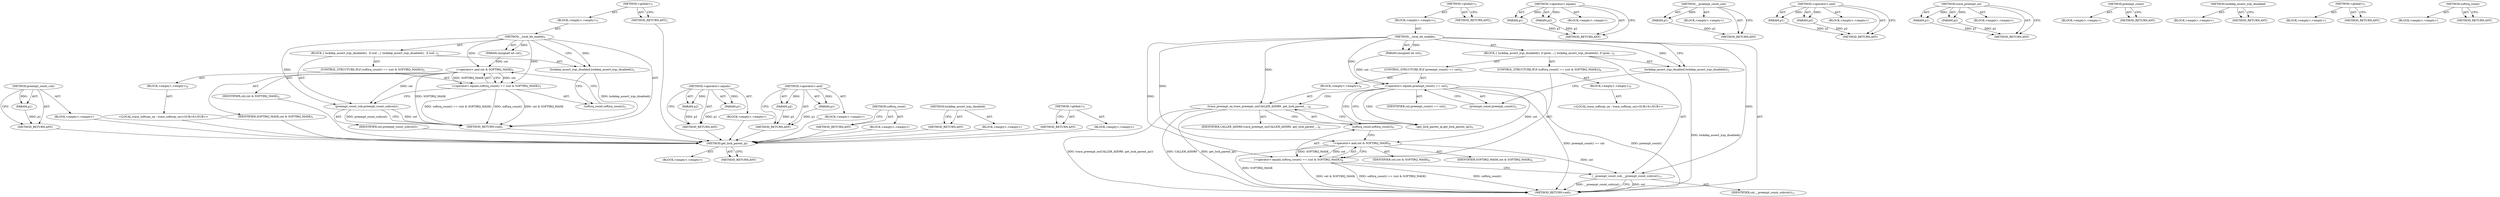 digraph "softirq_count" {
vulnerable_57 [label=<(METHOD,preempt_count_sub)>];
vulnerable_58 [label=<(PARAM,p1)>];
vulnerable_59 [label=<(BLOCK,&lt;empty&gt;,&lt;empty&gt;)>];
vulnerable_60 [label=<(METHOD_RETURN,ANY)>];
vulnerable_6 [label=<(METHOD,&lt;global&gt;)<SUB>1</SUB>>];
vulnerable_7 [label=<(BLOCK,&lt;empty&gt;,&lt;empty&gt;)<SUB>1</SUB>>];
vulnerable_8 [label=<(METHOD,__local_bh_enable)<SUB>1</SUB>>];
vulnerable_9 [label=<(PARAM,unsigned int cnt)<SUB>1</SUB>>];
vulnerable_10 [label=<(BLOCK,{
 	lockdep_assert_irqs_disabled();
 
 	if (sof...,{
 	lockdep_assert_irqs_disabled();
 
 	if (sof...)<SUB>2</SUB>>];
vulnerable_11 [label=<(lockdep_assert_irqs_disabled,lockdep_assert_irqs_disabled())<SUB>3</SUB>>];
vulnerable_12 [label=<(CONTROL_STRUCTURE,IF,if (softirq_count() == (cnt &amp; SOFTIRQ_MASK)))<SUB>5</SUB>>];
vulnerable_13 [label=<(&lt;operator&gt;.equals,softirq_count() == (cnt &amp; SOFTIRQ_MASK))<SUB>5</SUB>>];
vulnerable_14 [label=<(softirq_count,softirq_count())<SUB>5</SUB>>];
vulnerable_15 [label=<(&lt;operator&gt;.and,cnt &amp; SOFTIRQ_MASK)<SUB>5</SUB>>];
vulnerable_16 [label=<(IDENTIFIER,cnt,cnt &amp; SOFTIRQ_MASK)<SUB>5</SUB>>];
vulnerable_17 [label=<(IDENTIFIER,SOFTIRQ_MASK,cnt &amp; SOFTIRQ_MASK)<SUB>5</SUB>>];
vulnerable_18 [label=<(BLOCK,&lt;empty&gt;,&lt;empty&gt;)<SUB>6</SUB>>];
vulnerable_19 [label="<(LOCAL,trace_softirqs_on : trace_softirqs_on)<SUB>6</SUB>>"];
vulnerable_20 [label=<(preempt_count_sub,preempt_count_sub(cnt))<SUB>7</SUB>>];
vulnerable_21 [label=<(IDENTIFIER,cnt,preempt_count_sub(cnt))<SUB>7</SUB>>];
vulnerable_22 [label=<(METHOD_RETURN,void)<SUB>1</SUB>>];
vulnerable_24 [label=<(METHOD_RETURN,ANY)<SUB>1</SUB>>];
vulnerable_44 [label=<(METHOD,&lt;operator&gt;.equals)>];
vulnerable_45 [label=<(PARAM,p1)>];
vulnerable_46 [label=<(PARAM,p2)>];
vulnerable_47 [label=<(BLOCK,&lt;empty&gt;,&lt;empty&gt;)>];
vulnerable_48 [label=<(METHOD_RETURN,ANY)>];
vulnerable_52 [label=<(METHOD,&lt;operator&gt;.and)>];
vulnerable_53 [label=<(PARAM,p1)>];
vulnerable_54 [label=<(PARAM,p2)>];
vulnerable_55 [label=<(BLOCK,&lt;empty&gt;,&lt;empty&gt;)>];
vulnerable_56 [label=<(METHOD_RETURN,ANY)>];
vulnerable_49 [label=<(METHOD,softirq_count)>];
vulnerable_50 [label=<(BLOCK,&lt;empty&gt;,&lt;empty&gt;)>];
vulnerable_51 [label=<(METHOD_RETURN,ANY)>];
vulnerable_41 [label=<(METHOD,lockdep_assert_irqs_disabled)>];
vulnerable_42 [label=<(BLOCK,&lt;empty&gt;,&lt;empty&gt;)>];
vulnerable_43 [label=<(METHOD_RETURN,ANY)>];
vulnerable_35 [label=<(METHOD,&lt;global&gt;)<SUB>1</SUB>>];
vulnerable_36 [label=<(BLOCK,&lt;empty&gt;,&lt;empty&gt;)>];
vulnerable_37 [label=<(METHOD_RETURN,ANY)>];
fixed_65 [label=<(METHOD,get_lock_parent_ip)>];
fixed_66 [label=<(BLOCK,&lt;empty&gt;,&lt;empty&gt;)>];
fixed_67 [label=<(METHOD_RETURN,ANY)>];
fixed_6 [label=<(METHOD,&lt;global&gt;)<SUB>1</SUB>>];
fixed_7 [label=<(BLOCK,&lt;empty&gt;,&lt;empty&gt;)<SUB>1</SUB>>];
fixed_8 [label=<(METHOD,__local_bh_enable)<SUB>1</SUB>>];
fixed_9 [label=<(PARAM,unsigned int cnt)<SUB>1</SUB>>];
fixed_10 [label=<(BLOCK,{
 	lockdep_assert_irqs_disabled();
 
	if (pree...,{
 	lockdep_assert_irqs_disabled();
 
	if (pree...)<SUB>2</SUB>>];
fixed_11 [label=<(lockdep_assert_irqs_disabled,lockdep_assert_irqs_disabled())<SUB>3</SUB>>];
fixed_12 [label=<(CONTROL_STRUCTURE,IF,if (preempt_count() == cnt))<SUB>5</SUB>>];
fixed_13 [label=<(&lt;operator&gt;.equals,preempt_count() == cnt)<SUB>5</SUB>>];
fixed_14 [label=<(preempt_count,preempt_count())<SUB>5</SUB>>];
fixed_15 [label=<(IDENTIFIER,cnt,preempt_count() == cnt)<SUB>5</SUB>>];
fixed_16 [label=<(BLOCK,&lt;empty&gt;,&lt;empty&gt;)<SUB>6</SUB>>];
fixed_17 [label=<(trace_preempt_on,trace_preempt_on(CALLER_ADDR0, get_lock_parent_...)<SUB>6</SUB>>];
fixed_18 [label=<(IDENTIFIER,CALLER_ADDR0,trace_preempt_on(CALLER_ADDR0, get_lock_parent_...)<SUB>6</SUB>>];
fixed_19 [label=<(get_lock_parent_ip,get_lock_parent_ip())<SUB>6</SUB>>];
fixed_20 [label=<(CONTROL_STRUCTURE,IF,if (softirq_count() == (cnt &amp; SOFTIRQ_MASK)))<SUB>8</SUB>>];
fixed_21 [label=<(&lt;operator&gt;.equals,softirq_count() == (cnt &amp; SOFTIRQ_MASK))<SUB>8</SUB>>];
fixed_22 [label=<(softirq_count,softirq_count())<SUB>8</SUB>>];
fixed_23 [label=<(&lt;operator&gt;.and,cnt &amp; SOFTIRQ_MASK)<SUB>8</SUB>>];
fixed_24 [label=<(IDENTIFIER,cnt,cnt &amp; SOFTIRQ_MASK)<SUB>8</SUB>>];
fixed_25 [label=<(IDENTIFIER,SOFTIRQ_MASK,cnt &amp; SOFTIRQ_MASK)<SUB>8</SUB>>];
fixed_26 [label=<(BLOCK,&lt;empty&gt;,&lt;empty&gt;)<SUB>9</SUB>>];
fixed_27 [label="<(LOCAL,trace_softirqs_on : trace_softirqs_on)<SUB>9</SUB>>"];
fixed_28 [label=<(__preempt_count_sub,__preempt_count_sub(cnt))<SUB>11</SUB>>];
fixed_29 [label=<(IDENTIFIER,cnt,__preempt_count_sub(cnt))<SUB>11</SUB>>];
fixed_30 [label=<(METHOD_RETURN,void)<SUB>1</SUB>>];
fixed_32 [label=<(METHOD_RETURN,ANY)<SUB>1</SUB>>];
fixed_52 [label=<(METHOD,&lt;operator&gt;.equals)>];
fixed_53 [label=<(PARAM,p1)>];
fixed_54 [label=<(PARAM,p2)>];
fixed_55 [label=<(BLOCK,&lt;empty&gt;,&lt;empty&gt;)>];
fixed_56 [label=<(METHOD_RETURN,ANY)>];
fixed_76 [label=<(METHOD,__preempt_count_sub)>];
fixed_77 [label=<(PARAM,p1)>];
fixed_78 [label=<(BLOCK,&lt;empty&gt;,&lt;empty&gt;)>];
fixed_79 [label=<(METHOD_RETURN,ANY)>];
fixed_71 [label=<(METHOD,&lt;operator&gt;.and)>];
fixed_72 [label=<(PARAM,p1)>];
fixed_73 [label=<(PARAM,p2)>];
fixed_74 [label=<(BLOCK,&lt;empty&gt;,&lt;empty&gt;)>];
fixed_75 [label=<(METHOD_RETURN,ANY)>];
fixed_60 [label=<(METHOD,trace_preempt_on)>];
fixed_61 [label=<(PARAM,p1)>];
fixed_62 [label=<(PARAM,p2)>];
fixed_63 [label=<(BLOCK,&lt;empty&gt;,&lt;empty&gt;)>];
fixed_64 [label=<(METHOD_RETURN,ANY)>];
fixed_57 [label=<(METHOD,preempt_count)>];
fixed_58 [label=<(BLOCK,&lt;empty&gt;,&lt;empty&gt;)>];
fixed_59 [label=<(METHOD_RETURN,ANY)>];
fixed_49 [label=<(METHOD,lockdep_assert_irqs_disabled)>];
fixed_50 [label=<(BLOCK,&lt;empty&gt;,&lt;empty&gt;)>];
fixed_51 [label=<(METHOD_RETURN,ANY)>];
fixed_43 [label=<(METHOD,&lt;global&gt;)<SUB>1</SUB>>];
fixed_44 [label=<(BLOCK,&lt;empty&gt;,&lt;empty&gt;)>];
fixed_45 [label=<(METHOD_RETURN,ANY)>];
fixed_68 [label=<(METHOD,softirq_count)>];
fixed_69 [label=<(BLOCK,&lt;empty&gt;,&lt;empty&gt;)>];
fixed_70 [label=<(METHOD_RETURN,ANY)>];
vulnerable_57 -> vulnerable_58  [key=0, label="AST: "];
vulnerable_57 -> vulnerable_58  [key=1, label="DDG: "];
vulnerable_57 -> vulnerable_59  [key=0, label="AST: "];
vulnerable_57 -> vulnerable_60  [key=0, label="AST: "];
vulnerable_57 -> vulnerable_60  [key=1, label="CFG: "];
vulnerable_58 -> vulnerable_60  [key=0, label="DDG: p1"];
vulnerable_59 -> fixed_65  [key=0];
vulnerable_60 -> fixed_65  [key=0];
vulnerable_6 -> vulnerable_7  [key=0, label="AST: "];
vulnerable_6 -> vulnerable_24  [key=0, label="AST: "];
vulnerable_6 -> vulnerable_24  [key=1, label="CFG: "];
vulnerable_7 -> vulnerable_8  [key=0, label="AST: "];
vulnerable_8 -> vulnerable_9  [key=0, label="AST: "];
vulnerable_8 -> vulnerable_9  [key=1, label="DDG: "];
vulnerable_8 -> vulnerable_10  [key=0, label="AST: "];
vulnerable_8 -> vulnerable_22  [key=0, label="AST: "];
vulnerable_8 -> vulnerable_11  [key=0, label="CFG: "];
vulnerable_8 -> vulnerable_11  [key=1, label="DDG: "];
vulnerable_8 -> vulnerable_20  [key=0, label="DDG: "];
vulnerable_8 -> vulnerable_13  [key=0, label="DDG: "];
vulnerable_8 -> vulnerable_15  [key=0, label="DDG: "];
vulnerable_9 -> vulnerable_15  [key=0, label="DDG: cnt"];
vulnerable_10 -> vulnerable_11  [key=0, label="AST: "];
vulnerable_10 -> vulnerable_12  [key=0, label="AST: "];
vulnerable_10 -> vulnerable_20  [key=0, label="AST: "];
vulnerable_11 -> vulnerable_14  [key=0, label="CFG: "];
vulnerable_11 -> vulnerable_22  [key=0, label="DDG: lockdep_assert_irqs_disabled()"];
vulnerable_12 -> vulnerable_13  [key=0, label="AST: "];
vulnerable_12 -> vulnerable_18  [key=0, label="AST: "];
vulnerable_13 -> vulnerable_14  [key=0, label="AST: "];
vulnerable_13 -> vulnerable_15  [key=0, label="AST: "];
vulnerable_13 -> vulnerable_20  [key=0, label="CFG: "];
vulnerable_13 -> vulnerable_22  [key=0, label="DDG: softirq_count()"];
vulnerable_13 -> vulnerable_22  [key=1, label="DDG: cnt &amp; SOFTIRQ_MASK"];
vulnerable_13 -> vulnerable_22  [key=2, label="DDG: softirq_count() == (cnt &amp; SOFTIRQ_MASK)"];
vulnerable_14 -> vulnerable_15  [key=0, label="CFG: "];
vulnerable_15 -> vulnerable_16  [key=0, label="AST: "];
vulnerable_15 -> vulnerable_17  [key=0, label="AST: "];
vulnerable_15 -> vulnerable_13  [key=0, label="CFG: "];
vulnerable_15 -> vulnerable_13  [key=1, label="DDG: cnt"];
vulnerable_15 -> vulnerable_13  [key=2, label="DDG: SOFTIRQ_MASK"];
vulnerable_15 -> vulnerable_22  [key=0, label="DDG: SOFTIRQ_MASK"];
vulnerable_15 -> vulnerable_20  [key=0, label="DDG: cnt"];
vulnerable_16 -> fixed_65  [key=0];
vulnerable_17 -> fixed_65  [key=0];
vulnerable_18 -> vulnerable_19  [key=0, label="AST: "];
vulnerable_19 -> fixed_65  [key=0];
vulnerable_20 -> vulnerable_21  [key=0, label="AST: "];
vulnerable_20 -> vulnerable_22  [key=0, label="CFG: "];
vulnerable_20 -> vulnerable_22  [key=1, label="DDG: cnt"];
vulnerable_20 -> vulnerable_22  [key=2, label="DDG: preempt_count_sub(cnt)"];
vulnerable_21 -> fixed_65  [key=0];
vulnerable_22 -> fixed_65  [key=0];
vulnerable_24 -> fixed_65  [key=0];
vulnerable_44 -> vulnerable_45  [key=0, label="AST: "];
vulnerable_44 -> vulnerable_45  [key=1, label="DDG: "];
vulnerable_44 -> vulnerable_47  [key=0, label="AST: "];
vulnerable_44 -> vulnerable_46  [key=0, label="AST: "];
vulnerable_44 -> vulnerable_46  [key=1, label="DDG: "];
vulnerable_44 -> vulnerable_48  [key=0, label="AST: "];
vulnerable_44 -> vulnerable_48  [key=1, label="CFG: "];
vulnerable_45 -> vulnerable_48  [key=0, label="DDG: p1"];
vulnerable_46 -> vulnerable_48  [key=0, label="DDG: p2"];
vulnerable_47 -> fixed_65  [key=0];
vulnerable_48 -> fixed_65  [key=0];
vulnerable_52 -> vulnerable_53  [key=0, label="AST: "];
vulnerable_52 -> vulnerable_53  [key=1, label="DDG: "];
vulnerable_52 -> vulnerable_55  [key=0, label="AST: "];
vulnerable_52 -> vulnerable_54  [key=0, label="AST: "];
vulnerable_52 -> vulnerable_54  [key=1, label="DDG: "];
vulnerable_52 -> vulnerable_56  [key=0, label="AST: "];
vulnerable_52 -> vulnerable_56  [key=1, label="CFG: "];
vulnerable_53 -> vulnerable_56  [key=0, label="DDG: p1"];
vulnerable_54 -> vulnerable_56  [key=0, label="DDG: p2"];
vulnerable_55 -> fixed_65  [key=0];
vulnerable_56 -> fixed_65  [key=0];
vulnerable_49 -> vulnerable_50  [key=0, label="AST: "];
vulnerable_49 -> vulnerable_51  [key=0, label="AST: "];
vulnerable_49 -> vulnerable_51  [key=1, label="CFG: "];
vulnerable_50 -> fixed_65  [key=0];
vulnerable_51 -> fixed_65  [key=0];
vulnerable_41 -> vulnerable_42  [key=0, label="AST: "];
vulnerable_41 -> vulnerable_43  [key=0, label="AST: "];
vulnerable_41 -> vulnerable_43  [key=1, label="CFG: "];
vulnerable_42 -> fixed_65  [key=0];
vulnerable_43 -> fixed_65  [key=0];
vulnerable_35 -> vulnerable_36  [key=0, label="AST: "];
vulnerable_35 -> vulnerable_37  [key=0, label="AST: "];
vulnerable_35 -> vulnerable_37  [key=1, label="CFG: "];
vulnerable_36 -> fixed_65  [key=0];
vulnerable_37 -> fixed_65  [key=0];
fixed_65 -> fixed_66  [key=0, label="AST: "];
fixed_65 -> fixed_67  [key=0, label="AST: "];
fixed_65 -> fixed_67  [key=1, label="CFG: "];
fixed_6 -> fixed_7  [key=0, label="AST: "];
fixed_6 -> fixed_32  [key=0, label="AST: "];
fixed_6 -> fixed_32  [key=1, label="CFG: "];
fixed_7 -> fixed_8  [key=0, label="AST: "];
fixed_8 -> fixed_9  [key=0, label="AST: "];
fixed_8 -> fixed_9  [key=1, label="DDG: "];
fixed_8 -> fixed_10  [key=0, label="AST: "];
fixed_8 -> fixed_30  [key=0, label="AST: "];
fixed_8 -> fixed_11  [key=0, label="CFG: "];
fixed_8 -> fixed_11  [key=1, label="DDG: "];
fixed_8 -> fixed_28  [key=0, label="DDG: "];
fixed_8 -> fixed_13  [key=0, label="DDG: "];
fixed_8 -> fixed_21  [key=0, label="DDG: "];
fixed_8 -> fixed_17  [key=0, label="DDG: "];
fixed_8 -> fixed_23  [key=0, label="DDG: "];
fixed_9 -> fixed_13  [key=0, label="DDG: cnt"];
fixed_10 -> fixed_11  [key=0, label="AST: "];
fixed_10 -> fixed_12  [key=0, label="AST: "];
fixed_10 -> fixed_20  [key=0, label="AST: "];
fixed_10 -> fixed_28  [key=0, label="AST: "];
fixed_11 -> fixed_14  [key=0, label="CFG: "];
fixed_11 -> fixed_30  [key=0, label="DDG: lockdep_assert_irqs_disabled()"];
fixed_12 -> fixed_13  [key=0, label="AST: "];
fixed_12 -> fixed_16  [key=0, label="AST: "];
fixed_13 -> fixed_14  [key=0, label="AST: "];
fixed_13 -> fixed_15  [key=0, label="AST: "];
fixed_13 -> fixed_22  [key=0, label="CFG: "];
fixed_13 -> fixed_19  [key=0, label="CFG: "];
fixed_13 -> fixed_19  [key=1, label="CDG: "];
fixed_13 -> fixed_30  [key=0, label="DDG: preempt_count()"];
fixed_13 -> fixed_30  [key=1, label="DDG: preempt_count() == cnt"];
fixed_13 -> fixed_23  [key=0, label="DDG: cnt"];
fixed_13 -> fixed_17  [key=0, label="CDG: "];
fixed_14 -> fixed_13  [key=0, label="CFG: "];
fixed_16 -> fixed_17  [key=0, label="AST: "];
fixed_17 -> fixed_18  [key=0, label="AST: "];
fixed_17 -> fixed_19  [key=0, label="AST: "];
fixed_17 -> fixed_22  [key=0, label="CFG: "];
fixed_17 -> fixed_30  [key=0, label="DDG: get_lock_parent_ip()"];
fixed_17 -> fixed_30  [key=1, label="DDG: trace_preempt_on(CALLER_ADDR0, get_lock_parent_ip())"];
fixed_17 -> fixed_30  [key=2, label="DDG: CALLER_ADDR0"];
fixed_19 -> fixed_17  [key=0, label="CFG: "];
fixed_20 -> fixed_21  [key=0, label="AST: "];
fixed_20 -> fixed_26  [key=0, label="AST: "];
fixed_21 -> fixed_22  [key=0, label="AST: "];
fixed_21 -> fixed_23  [key=0, label="AST: "];
fixed_21 -> fixed_28  [key=0, label="CFG: "];
fixed_21 -> fixed_30  [key=0, label="DDG: softirq_count()"];
fixed_21 -> fixed_30  [key=1, label="DDG: cnt &amp; SOFTIRQ_MASK"];
fixed_21 -> fixed_30  [key=2, label="DDG: softirq_count() == (cnt &amp; SOFTIRQ_MASK)"];
fixed_22 -> fixed_23  [key=0, label="CFG: "];
fixed_23 -> fixed_24  [key=0, label="AST: "];
fixed_23 -> fixed_25  [key=0, label="AST: "];
fixed_23 -> fixed_21  [key=0, label="CFG: "];
fixed_23 -> fixed_21  [key=1, label="DDG: cnt"];
fixed_23 -> fixed_21  [key=2, label="DDG: SOFTIRQ_MASK"];
fixed_23 -> fixed_30  [key=0, label="DDG: SOFTIRQ_MASK"];
fixed_23 -> fixed_28  [key=0, label="DDG: cnt"];
fixed_26 -> fixed_27  [key=0, label="AST: "];
fixed_28 -> fixed_29  [key=0, label="AST: "];
fixed_28 -> fixed_30  [key=0, label="CFG: "];
fixed_28 -> fixed_30  [key=1, label="DDG: cnt"];
fixed_28 -> fixed_30  [key=2, label="DDG: __preempt_count_sub(cnt)"];
fixed_52 -> fixed_53  [key=0, label="AST: "];
fixed_52 -> fixed_53  [key=1, label="DDG: "];
fixed_52 -> fixed_55  [key=0, label="AST: "];
fixed_52 -> fixed_54  [key=0, label="AST: "];
fixed_52 -> fixed_54  [key=1, label="DDG: "];
fixed_52 -> fixed_56  [key=0, label="AST: "];
fixed_52 -> fixed_56  [key=1, label="CFG: "];
fixed_53 -> fixed_56  [key=0, label="DDG: p1"];
fixed_54 -> fixed_56  [key=0, label="DDG: p2"];
fixed_76 -> fixed_77  [key=0, label="AST: "];
fixed_76 -> fixed_77  [key=1, label="DDG: "];
fixed_76 -> fixed_78  [key=0, label="AST: "];
fixed_76 -> fixed_79  [key=0, label="AST: "];
fixed_76 -> fixed_79  [key=1, label="CFG: "];
fixed_77 -> fixed_79  [key=0, label="DDG: p1"];
fixed_71 -> fixed_72  [key=0, label="AST: "];
fixed_71 -> fixed_72  [key=1, label="DDG: "];
fixed_71 -> fixed_74  [key=0, label="AST: "];
fixed_71 -> fixed_73  [key=0, label="AST: "];
fixed_71 -> fixed_73  [key=1, label="DDG: "];
fixed_71 -> fixed_75  [key=0, label="AST: "];
fixed_71 -> fixed_75  [key=1, label="CFG: "];
fixed_72 -> fixed_75  [key=0, label="DDG: p1"];
fixed_73 -> fixed_75  [key=0, label="DDG: p2"];
fixed_60 -> fixed_61  [key=0, label="AST: "];
fixed_60 -> fixed_61  [key=1, label="DDG: "];
fixed_60 -> fixed_63  [key=0, label="AST: "];
fixed_60 -> fixed_62  [key=0, label="AST: "];
fixed_60 -> fixed_62  [key=1, label="DDG: "];
fixed_60 -> fixed_64  [key=0, label="AST: "];
fixed_60 -> fixed_64  [key=1, label="CFG: "];
fixed_61 -> fixed_64  [key=0, label="DDG: p1"];
fixed_62 -> fixed_64  [key=0, label="DDG: p2"];
fixed_57 -> fixed_58  [key=0, label="AST: "];
fixed_57 -> fixed_59  [key=0, label="AST: "];
fixed_57 -> fixed_59  [key=1, label="CFG: "];
fixed_49 -> fixed_50  [key=0, label="AST: "];
fixed_49 -> fixed_51  [key=0, label="AST: "];
fixed_49 -> fixed_51  [key=1, label="CFG: "];
fixed_43 -> fixed_44  [key=0, label="AST: "];
fixed_43 -> fixed_45  [key=0, label="AST: "];
fixed_43 -> fixed_45  [key=1, label="CFG: "];
fixed_68 -> fixed_69  [key=0, label="AST: "];
fixed_68 -> fixed_70  [key=0, label="AST: "];
fixed_68 -> fixed_70  [key=1, label="CFG: "];
}

